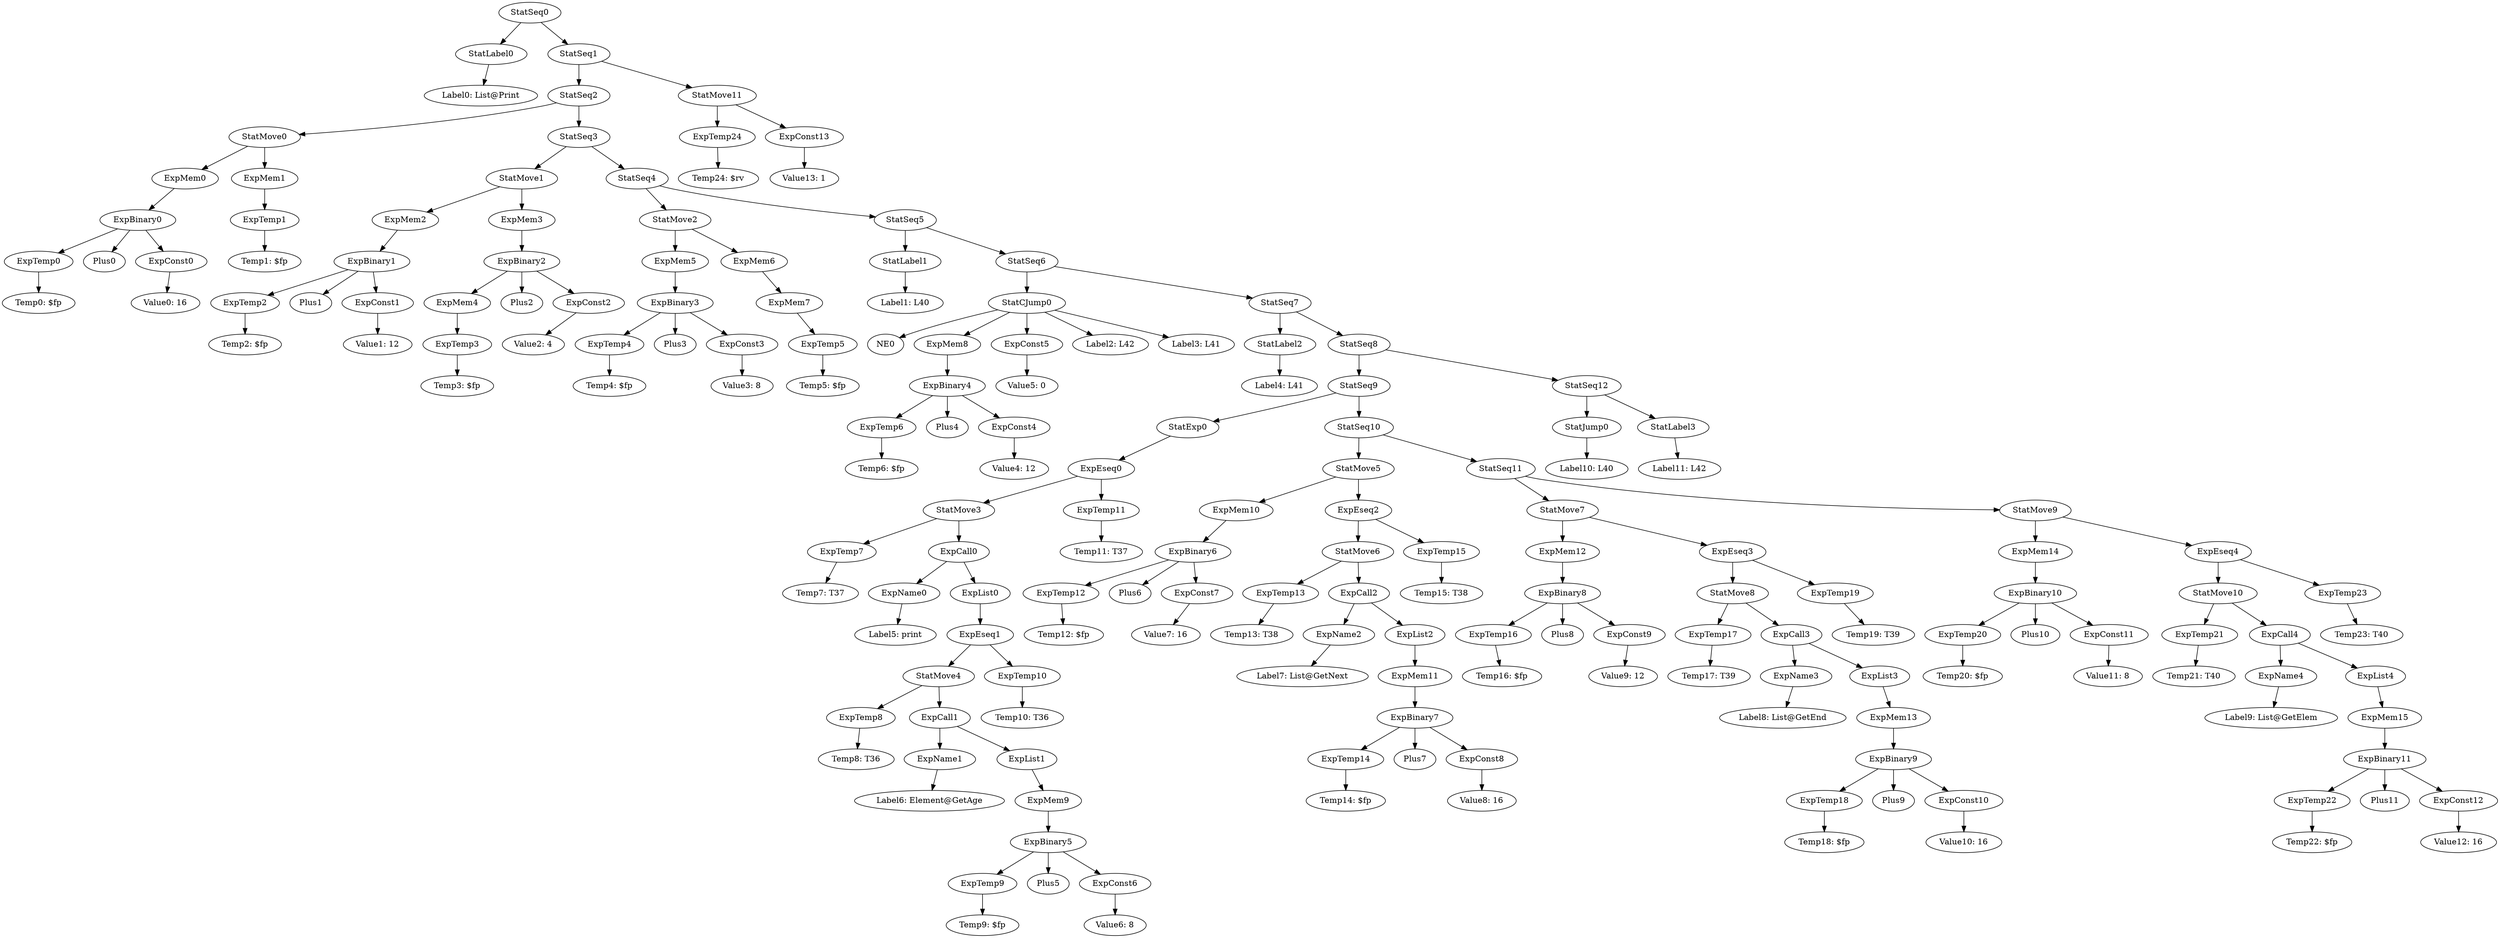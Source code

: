 digraph {
	ordering = out;
	ExpConst13 -> "Value13: 1";
	ExpTemp24 -> "Temp24: $rv";
	StatSeq12 -> StatJump0;
	StatSeq12 -> StatLabel3;
	StatJump0 -> "Label10: L40";
	StatSeq8 -> StatSeq9;
	StatSeq8 -> StatSeq12;
	ExpEseq4 -> StatMove10;
	ExpEseq4 -> ExpTemp23;
	ExpList4 -> ExpMem15;
	ExpConst12 -> "Value12: 16";
	ExpName4 -> "Label9: List@GetElem";
	StatMove10 -> ExpTemp21;
	StatMove10 -> ExpCall4;
	ExpTemp21 -> "Temp21: T40";
	StatMove9 -> ExpMem14;
	StatMove9 -> ExpEseq4;
	ExpMem14 -> ExpBinary10;
	ExpConst11 -> "Value11: 8";
	ExpBinary10 -> ExpTemp20;
	ExpBinary10 -> Plus10;
	ExpBinary10 -> ExpConst11;
	StatMove3 -> ExpTemp7;
	StatMove3 -> ExpCall0;
	ExpConst4 -> "Value4: 12";
	ExpConst0 -> "Value0: 16";
	ExpTemp6 -> "Temp6: $fp";
	StatMove6 -> ExpTemp13;
	StatMove6 -> ExpCall2;
	ExpMem6 -> ExpMem7;
	StatMove2 -> ExpMem5;
	StatMove2 -> ExpMem6;
	ExpConst3 -> "Value3: 8";
	StatSeq2 -> StatMove0;
	StatSeq2 -> StatSeq3;
	ExpMem1 -> ExpTemp1;
	ExpConst6 -> "Value6: 8";
	ExpMem0 -> ExpBinary0;
	ExpCall3 -> ExpName3;
	ExpCall3 -> ExpList3;
	ExpMem3 -> ExpBinary2;
	StatSeq7 -> StatLabel2;
	StatSeq7 -> StatSeq8;
	ExpName2 -> "Label7: List@GetNext";
	ExpTemp19 -> "Temp19: T39";
	StatLabel0 -> "Label0: List@Print";
	ExpMem5 -> ExpBinary3;
	ExpBinary2 -> ExpMem4;
	ExpBinary2 -> Plus2;
	ExpBinary2 -> ExpConst2;
	ExpTemp5 -> "Temp5: $fp";
	ExpConst5 -> "Value5: 0";
	StatSeq0 -> StatLabel0;
	StatSeq0 -> StatSeq1;
	ExpConst2 -> "Value2: 4";
	StatExp0 -> ExpEseq0;
	StatSeq6 -> StatCJump0;
	StatSeq6 -> StatSeq7;
	ExpTemp3 -> "Temp3: $fp";
	StatLabel3 -> "Label11: L42";
	ExpBinary3 -> ExpTemp4;
	ExpBinary3 -> Plus3;
	ExpBinary3 -> ExpConst3;
	ExpMem7 -> ExpTemp5;
	StatSeq3 -> StatMove1;
	StatSeq3 -> StatSeq4;
	ExpTemp0 -> "Temp0: $fp";
	ExpTemp7 -> "Temp7: T37";
	ExpEseq3 -> StatMove8;
	ExpEseq3 -> ExpTemp19;
	ExpCall0 -> ExpName0;
	ExpCall0 -> ExpList0;
	StatSeq9 -> StatExp0;
	StatSeq9 -> StatSeq10;
	StatLabel1 -> "Label1: L40";
	StatSeq4 -> StatMove2;
	StatSeq4 -> StatSeq5;
	StatSeq1 -> StatSeq2;
	StatSeq1 -> StatMove11;
	ExpMem2 -> ExpBinary1;
	ExpTemp12 -> "Temp12: $fp";
	StatMove0 -> ExpMem0;
	StatMove0 -> ExpMem1;
	StatMove8 -> ExpTemp17;
	StatMove8 -> ExpCall3;
	ExpTemp2 -> "Temp2: $fp";
	ExpConst1 -> "Value1: 12";
	ExpMem15 -> ExpBinary11;
	ExpTemp8 -> "Temp8: T36";
	ExpTemp18 -> "Temp18: $fp";
	StatCJump0 -> NE0;
	StatCJump0 -> ExpMem8;
	StatCJump0 -> ExpConst5;
	StatCJump0 -> "Label2: L42";
	StatCJump0 -> "Label3: L41";
	ExpList0 -> ExpEseq1;
	StatSeq5 -> StatLabel1;
	StatSeq5 -> StatSeq6;
	StatMove1 -> ExpMem2;
	StatMove1 -> ExpMem3;
	ExpMem13 -> ExpBinary9;
	ExpBinary0 -> ExpTemp0;
	ExpBinary0 -> Plus0;
	ExpBinary0 -> ExpConst0;
	ExpBinary11 -> ExpTemp22;
	ExpBinary11 -> Plus11;
	ExpBinary11 -> ExpConst12;
	ExpMem4 -> ExpTemp3;
	ExpMem8 -> ExpBinary4;
	ExpTemp4 -> "Temp4: $fp";
	ExpBinary1 -> ExpTemp2;
	ExpBinary1 -> Plus1;
	ExpBinary1 -> ExpConst1;
	ExpConst10 -> "Value10: 16";
	ExpName1 -> "Label6: Element@GetAge";
	ExpEseq1 -> StatMove4;
	ExpEseq1 -> ExpTemp10;
	ExpTemp15 -> "Temp15: T38";
	StatSeq10 -> StatMove5;
	StatSeq10 -> StatSeq11;
	ExpCall1 -> ExpName1;
	ExpCall1 -> ExpList1;
	ExpCall4 -> ExpName4;
	ExpCall4 -> ExpList4;
	ExpTemp9 -> "Temp9: $fp";
	ExpBinary7 -> ExpTemp14;
	ExpBinary7 -> Plus7;
	ExpBinary7 -> ExpConst8;
	ExpBinary9 -> ExpTemp18;
	ExpBinary9 -> Plus9;
	ExpBinary9 -> ExpConst10;
	ExpBinary5 -> ExpTemp9;
	ExpBinary5 -> Plus5;
	ExpBinary5 -> ExpConst6;
	StatMove5 -> ExpMem10;
	StatMove5 -> ExpEseq2;
	StatLabel2 -> "Label4: L41";
	StatMove4 -> ExpTemp8;
	StatMove4 -> ExpCall1;
	ExpConst9 -> "Value9: 12";
	StatSeq11 -> StatMove7;
	StatSeq11 -> StatMove9;
	ExpTemp11 -> "Temp11: T37";
	ExpEseq0 -> StatMove3;
	ExpEseq0 -> ExpTemp11;
	ExpBinary6 -> ExpTemp12;
	ExpBinary6 -> Plus6;
	ExpBinary6 -> ExpConst7;
	ExpTemp16 -> "Temp16: $fp";
	ExpConst7 -> "Value7: 16";
	ExpTemp10 -> "Temp10: T36";
	ExpMem10 -> ExpBinary6;
	ExpTemp13 -> "Temp13: T38";
	ExpCall2 -> ExpName2;
	ExpCall2 -> ExpList2;
	ExpTemp14 -> "Temp14: $fp";
	StatMove11 -> ExpTemp24;
	StatMove11 -> ExpConst13;
	ExpMem11 -> ExpBinary7;
	ExpTemp22 -> "Temp22: $fp";
	ExpList2 -> ExpMem11;
	ExpBinary4 -> ExpTemp6;
	ExpBinary4 -> Plus4;
	ExpBinary4 -> ExpConst4;
	ExpList1 -> ExpMem9;
	ExpTemp1 -> "Temp1: $fp";
	ExpEseq2 -> StatMove6;
	ExpEseq2 -> ExpTemp15;
	ExpName3 -> "Label8: List@GetEnd";
	ExpBinary8 -> ExpTemp16;
	ExpBinary8 -> Plus8;
	ExpBinary8 -> ExpConst9;
	ExpMem12 -> ExpBinary8;
	StatMove7 -> ExpMem12;
	StatMove7 -> ExpEseq3;
	ExpTemp23 -> "Temp23: T40";
	ExpMem9 -> ExpBinary5;
	ExpTemp17 -> "Temp17: T39";
	ExpList3 -> ExpMem13;
	ExpName0 -> "Label5: print";
	ExpConst8 -> "Value8: 16";
	ExpTemp20 -> "Temp20: $fp";
}

